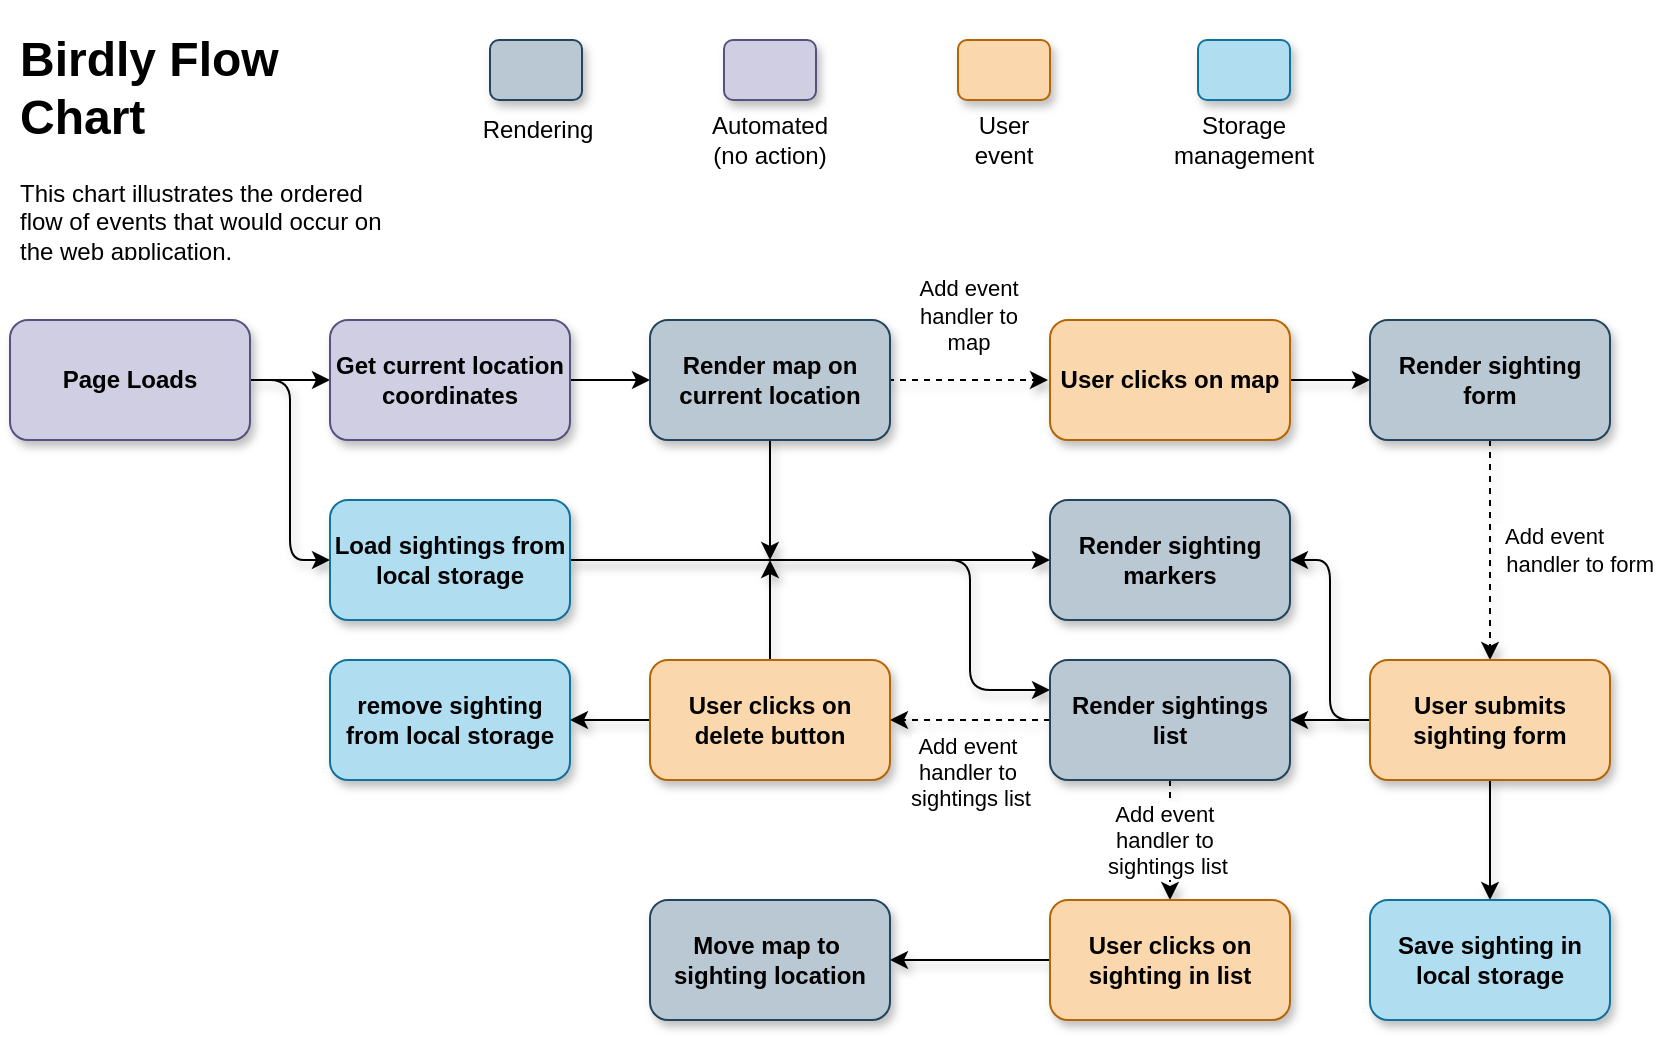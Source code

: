 <mxfile version="20.3.2" type="device"><diagram id="C5RBs43oDa-KdzZeNtuy" name="Page-1"><mxGraphModel dx="1103" dy="589" grid="1" gridSize="10" guides="1" tooltips="1" connect="1" arrows="1" fold="1" page="1" pageScale="1" pageWidth="827" pageHeight="1169" math="0" shadow="0"><root><mxCell id="WIyWlLk6GJQsqaUBKTNV-0"/><mxCell id="WIyWlLk6GJQsqaUBKTNV-1" parent="WIyWlLk6GJQsqaUBKTNV-0"/><mxCell id="jEsJSUZVa10eclIv1Hvv-6" style="edgeStyle=orthogonalEdgeStyle;rounded=0;orthogonalLoop=1;jettySize=auto;html=1;exitX=1;exitY=0.5;exitDx=0;exitDy=0;entryX=0;entryY=0.5;entryDx=0;entryDy=0;" edge="1" parent="WIyWlLk6GJQsqaUBKTNV-1" source="jEsJSUZVa10eclIv1Hvv-1" target="jEsJSUZVa10eclIv1Hvv-2"><mxGeometry relative="1" as="geometry"/></mxCell><mxCell id="jEsJSUZVa10eclIv1Hvv-15" style="edgeStyle=orthogonalEdgeStyle;rounded=1;jumpStyle=sharp;orthogonalLoop=1;jettySize=auto;html=1;exitX=1;exitY=0.5;exitDx=0;exitDy=0;entryX=0;entryY=0.5;entryDx=0;entryDy=0;shadow=1;" edge="1" parent="WIyWlLk6GJQsqaUBKTNV-1" source="jEsJSUZVa10eclIv1Hvv-1" target="jEsJSUZVa10eclIv1Hvv-14"><mxGeometry relative="1" as="geometry"/></mxCell><mxCell id="jEsJSUZVa10eclIv1Hvv-1" value="Page Loads" style="rounded=1;whiteSpace=wrap;html=1;shadow=1;fontStyle=1;fillColor=#d0cee2;strokeColor=#56517e;" vertex="1" parent="WIyWlLk6GJQsqaUBKTNV-1"><mxGeometry x="120" y="190" width="120" height="60" as="geometry"/></mxCell><mxCell id="jEsJSUZVa10eclIv1Hvv-7" style="edgeStyle=orthogonalEdgeStyle;rounded=0;orthogonalLoop=1;jettySize=auto;html=1;exitX=1;exitY=0.5;exitDx=0;exitDy=0;entryX=0;entryY=0.5;entryDx=0;entryDy=0;" edge="1" parent="WIyWlLk6GJQsqaUBKTNV-1" source="jEsJSUZVa10eclIv1Hvv-2" target="jEsJSUZVa10eclIv1Hvv-3"><mxGeometry relative="1" as="geometry"/></mxCell><mxCell id="jEsJSUZVa10eclIv1Hvv-2" value="&lt;b&gt;Get current location coordinates&lt;/b&gt;" style="rounded=1;whiteSpace=wrap;html=1;shadow=1;fillColor=#d0cee2;strokeColor=#56517e;" vertex="1" parent="WIyWlLk6GJQsqaUBKTNV-1"><mxGeometry x="280" y="190" width="120" height="60" as="geometry"/></mxCell><mxCell id="jEsJSUZVa10eclIv1Hvv-9" value="Add event&lt;br&gt;handler to&lt;br&gt;map" style="edgeStyle=orthogonalEdgeStyle;rounded=0;orthogonalLoop=1;jettySize=auto;html=1;exitX=1;exitY=0.5;exitDx=0;exitDy=0;entryX=0;entryY=0.5;entryDx=0;entryDy=0;shadow=1;jumpStyle=sharp;dashed=1;verticalAlign=bottom;horizontal=1;" edge="1" parent="WIyWlLk6GJQsqaUBKTNV-1"><mxGeometry y="10" relative="1" as="geometry"><mxPoint x="559" y="220" as="sourcePoint"/><mxPoint x="639" y="220" as="targetPoint"/><mxPoint as="offset"/></mxGeometry></mxCell><mxCell id="jEsJSUZVa10eclIv1Hvv-32" style="edgeStyle=orthogonalEdgeStyle;rounded=1;jumpStyle=sharp;orthogonalLoop=1;jettySize=auto;html=1;exitX=0.5;exitY=1;exitDx=0;exitDy=0;shadow=1;" edge="1" parent="WIyWlLk6GJQsqaUBKTNV-1" source="jEsJSUZVa10eclIv1Hvv-3"><mxGeometry relative="1" as="geometry"><mxPoint x="500" y="310" as="targetPoint"/></mxGeometry></mxCell><mxCell id="jEsJSUZVa10eclIv1Hvv-3" value="&lt;b&gt;Render map on current location&lt;/b&gt;" style="rounded=1;whiteSpace=wrap;html=1;shadow=1;fillColor=#bac8d3;strokeColor=#23445d;" vertex="1" parent="WIyWlLk6GJQsqaUBKTNV-1"><mxGeometry x="440" y="190" width="120" height="60" as="geometry"/></mxCell><mxCell id="jEsJSUZVa10eclIv1Hvv-4" value="&lt;h1&gt;Birdly Flow Chart&lt;/h1&gt;&lt;p&gt;This chart illustrates the ordered flow of events that would occur on the web application.&lt;/p&gt;" style="text;html=1;strokeColor=none;fillColor=none;spacing=5;spacingTop=-20;whiteSpace=wrap;overflow=hidden;rounded=0;shadow=1;" vertex="1" parent="WIyWlLk6GJQsqaUBKTNV-1"><mxGeometry x="120" y="40" width="190" height="120" as="geometry"/></mxCell><mxCell id="jEsJSUZVa10eclIv1Hvv-23" style="edgeStyle=orthogonalEdgeStyle;rounded=1;jumpStyle=sharp;orthogonalLoop=1;jettySize=auto;html=1;exitX=1;exitY=0.5;exitDx=0;exitDy=0;shadow=1;" edge="1" parent="WIyWlLk6GJQsqaUBKTNV-1" source="jEsJSUZVa10eclIv1Hvv-8" target="jEsJSUZVa10eclIv1Hvv-17"><mxGeometry relative="1" as="geometry"/></mxCell><mxCell id="jEsJSUZVa10eclIv1Hvv-8" value="User clicks on map" style="rounded=1;whiteSpace=wrap;html=1;shadow=1;fillColor=#fad7ac;strokeColor=#b46504;fontStyle=1" vertex="1" parent="WIyWlLk6GJQsqaUBKTNV-1"><mxGeometry x="640" y="190" width="120" height="60" as="geometry"/></mxCell><mxCell id="jEsJSUZVa10eclIv1Hvv-30" style="edgeStyle=orthogonalEdgeStyle;rounded=1;jumpStyle=sharp;orthogonalLoop=1;jettySize=auto;html=1;exitX=1;exitY=0.5;exitDx=0;exitDy=0;entryX=0;entryY=0.5;entryDx=0;entryDy=0;shadow=1;" edge="1" parent="WIyWlLk6GJQsqaUBKTNV-1" source="jEsJSUZVa10eclIv1Hvv-14" target="jEsJSUZVa10eclIv1Hvv-16"><mxGeometry relative="1" as="geometry"/></mxCell><mxCell id="jEsJSUZVa10eclIv1Hvv-36" style="edgeStyle=orthogonalEdgeStyle;rounded=1;jumpStyle=sharp;orthogonalLoop=1;jettySize=auto;html=1;exitX=1;exitY=0.5;exitDx=0;exitDy=0;entryX=0;entryY=0.25;entryDx=0;entryDy=0;shadow=1;" edge="1" parent="WIyWlLk6GJQsqaUBKTNV-1" source="jEsJSUZVa10eclIv1Hvv-14" target="jEsJSUZVa10eclIv1Hvv-19"><mxGeometry relative="1" as="geometry"><Array as="points"><mxPoint x="600" y="310"/><mxPoint x="600" y="375"/></Array></mxGeometry></mxCell><mxCell id="jEsJSUZVa10eclIv1Hvv-14" value="&lt;b&gt;Load sightings from local storage&lt;/b&gt;" style="rounded=1;whiteSpace=wrap;html=1;shadow=1;fillColor=#b1ddf0;strokeColor=#10739e;" vertex="1" parent="WIyWlLk6GJQsqaUBKTNV-1"><mxGeometry x="280" y="280" width="120" height="60" as="geometry"/></mxCell><mxCell id="jEsJSUZVa10eclIv1Hvv-16" value="&lt;b&gt;Render sighting markers&lt;/b&gt;" style="rounded=1;whiteSpace=wrap;html=1;shadow=1;fillColor=#bac8d3;strokeColor=#23445d;" vertex="1" parent="WIyWlLk6GJQsqaUBKTNV-1"><mxGeometry x="640" y="280" width="120" height="60" as="geometry"/></mxCell><mxCell id="jEsJSUZVa10eclIv1Hvv-24" value="&amp;nbsp; Add event&lt;br&gt;&amp;nbsp; handler to form" style="edgeStyle=orthogonalEdgeStyle;rounded=1;jumpStyle=sharp;orthogonalLoop=1;jettySize=auto;html=1;exitX=0.5;exitY=1;exitDx=0;exitDy=0;shadow=1;dashed=1;verticalAlign=middle;horizontal=1;labelPosition=right;verticalLabelPosition=middle;align=left;" edge="1" parent="WIyWlLk6GJQsqaUBKTNV-1" source="jEsJSUZVa10eclIv1Hvv-17" target="jEsJSUZVa10eclIv1Hvv-18"><mxGeometry relative="1" as="geometry"/></mxCell><mxCell id="jEsJSUZVa10eclIv1Hvv-17" value="&lt;b&gt;Render sighting form&lt;/b&gt;" style="rounded=1;whiteSpace=wrap;html=1;shadow=1;fillColor=#bac8d3;strokeColor=#23445d;" vertex="1" parent="WIyWlLk6GJQsqaUBKTNV-1"><mxGeometry x="800" y="190" width="120" height="60" as="geometry"/></mxCell><mxCell id="jEsJSUZVa10eclIv1Hvv-34" style="edgeStyle=orthogonalEdgeStyle;rounded=1;jumpStyle=sharp;orthogonalLoop=1;jettySize=auto;html=1;exitX=0.5;exitY=1;exitDx=0;exitDy=0;entryX=0.5;entryY=0;entryDx=0;entryDy=0;shadow=1;" edge="1" parent="WIyWlLk6GJQsqaUBKTNV-1" source="jEsJSUZVa10eclIv1Hvv-18" target="jEsJSUZVa10eclIv1Hvv-20"><mxGeometry relative="1" as="geometry"/></mxCell><mxCell id="jEsJSUZVa10eclIv1Hvv-41" style="edgeStyle=orthogonalEdgeStyle;rounded=1;jumpStyle=sharp;orthogonalLoop=1;jettySize=auto;html=1;exitX=0;exitY=0.5;exitDx=0;exitDy=0;entryX=1;entryY=0.5;entryDx=0;entryDy=0;shadow=1;" edge="1" parent="WIyWlLk6GJQsqaUBKTNV-1" source="jEsJSUZVa10eclIv1Hvv-18" target="jEsJSUZVa10eclIv1Hvv-19"><mxGeometry relative="1" as="geometry"/></mxCell><mxCell id="jEsJSUZVa10eclIv1Hvv-42" style="edgeStyle=orthogonalEdgeStyle;rounded=1;jumpStyle=sharp;orthogonalLoop=1;jettySize=auto;html=1;exitX=0;exitY=0.5;exitDx=0;exitDy=0;entryX=1;entryY=0.5;entryDx=0;entryDy=0;shadow=1;" edge="1" parent="WIyWlLk6GJQsqaUBKTNV-1" source="jEsJSUZVa10eclIv1Hvv-18" target="jEsJSUZVa10eclIv1Hvv-16"><mxGeometry relative="1" as="geometry"/></mxCell><mxCell id="jEsJSUZVa10eclIv1Hvv-18" value="&lt;b&gt;User submits sighting form&lt;/b&gt;" style="rounded=1;whiteSpace=wrap;html=1;shadow=1;fillColor=#fad7ac;strokeColor=#b46504;" vertex="1" parent="WIyWlLk6GJQsqaUBKTNV-1"><mxGeometry x="800" y="360" width="120" height="60" as="geometry"/></mxCell><mxCell id="jEsJSUZVa10eclIv1Hvv-43" value="Add event&amp;nbsp;&amp;nbsp;&lt;br&gt;handler to&amp;nbsp;&amp;nbsp;&lt;br&gt;&amp;nbsp;sightings list&amp;nbsp;&amp;nbsp;" style="edgeStyle=orthogonalEdgeStyle;rounded=1;jumpStyle=sharp;orthogonalLoop=1;jettySize=auto;html=1;exitX=0.5;exitY=1;exitDx=0;exitDy=0;entryX=0.5;entryY=0;entryDx=0;entryDy=0;shadow=1;dashed=1;labelPosition=center;verticalLabelPosition=middle;align=center;verticalAlign=middle;" edge="1" parent="WIyWlLk6GJQsqaUBKTNV-1" source="jEsJSUZVa10eclIv1Hvv-19" target="jEsJSUZVa10eclIv1Hvv-21"><mxGeometry relative="1" as="geometry"><Array as="points"><mxPoint x="700" y="440"/><mxPoint x="700" y="440"/></Array></mxGeometry></mxCell><mxCell id="jEsJSUZVa10eclIv1Hvv-49" value="Add event&amp;nbsp;&lt;br&gt;handler to&amp;nbsp;&lt;br&gt;sightings list" style="edgeStyle=orthogonalEdgeStyle;rounded=1;jumpStyle=sharp;orthogonalLoop=1;jettySize=auto;html=1;exitX=0;exitY=0.5;exitDx=0;exitDy=0;entryX=1;entryY=0.5;entryDx=0;entryDy=0;shadow=1;dashed=1;verticalAlign=top;" edge="1" parent="WIyWlLk6GJQsqaUBKTNV-1" source="jEsJSUZVa10eclIv1Hvv-19" target="jEsJSUZVa10eclIv1Hvv-45"><mxGeometry relative="1" as="geometry"><Array as="points"/></mxGeometry></mxCell><mxCell id="jEsJSUZVa10eclIv1Hvv-19" value="&lt;b&gt;Render sightings list&lt;/b&gt;" style="rounded=1;whiteSpace=wrap;html=1;shadow=1;fillColor=#bac8d3;strokeColor=#23445d;" vertex="1" parent="WIyWlLk6GJQsqaUBKTNV-1"><mxGeometry x="640" y="360" width="120" height="60" as="geometry"/></mxCell><mxCell id="jEsJSUZVa10eclIv1Hvv-20" value="&lt;b&gt;Save sighting in local storage&lt;/b&gt;" style="rounded=1;whiteSpace=wrap;html=1;shadow=1;fillColor=#b1ddf0;strokeColor=#10739e;" vertex="1" parent="WIyWlLk6GJQsqaUBKTNV-1"><mxGeometry x="800" y="480" width="120" height="60" as="geometry"/></mxCell><mxCell id="jEsJSUZVa10eclIv1Hvv-44" style="edgeStyle=orthogonalEdgeStyle;rounded=1;jumpStyle=sharp;orthogonalLoop=1;jettySize=auto;html=1;exitX=0;exitY=0.5;exitDx=0;exitDy=0;entryX=1;entryY=0.5;entryDx=0;entryDy=0;shadow=1;" edge="1" parent="WIyWlLk6GJQsqaUBKTNV-1" source="jEsJSUZVa10eclIv1Hvv-21" target="jEsJSUZVa10eclIv1Hvv-22"><mxGeometry relative="1" as="geometry"/></mxCell><mxCell id="jEsJSUZVa10eclIv1Hvv-21" value="&lt;b&gt;User clicks on sighting in list&lt;/b&gt;" style="rounded=1;whiteSpace=wrap;html=1;shadow=1;fillColor=#fad7ac;strokeColor=#b46504;" vertex="1" parent="WIyWlLk6GJQsqaUBKTNV-1"><mxGeometry x="640" y="480" width="120" height="60" as="geometry"/></mxCell><mxCell id="jEsJSUZVa10eclIv1Hvv-22" value="&lt;b&gt;Move map to&amp;nbsp; sighting location&lt;/b&gt;" style="rounded=1;whiteSpace=wrap;html=1;shadow=1;fillColor=#bac8d3;strokeColor=#23445d;" vertex="1" parent="WIyWlLk6GJQsqaUBKTNV-1"><mxGeometry x="440" y="480" width="120" height="60" as="geometry"/></mxCell><mxCell id="jEsJSUZVa10eclIv1Hvv-52" style="edgeStyle=orthogonalEdgeStyle;rounded=1;jumpStyle=sharp;orthogonalLoop=1;jettySize=auto;html=1;exitX=0;exitY=0.5;exitDx=0;exitDy=0;entryX=1;entryY=0.5;entryDx=0;entryDy=0;shadow=1;" edge="1" parent="WIyWlLk6GJQsqaUBKTNV-1" source="jEsJSUZVa10eclIv1Hvv-45" target="jEsJSUZVa10eclIv1Hvv-46"><mxGeometry relative="1" as="geometry"/></mxCell><mxCell id="jEsJSUZVa10eclIv1Hvv-53" style="edgeStyle=orthogonalEdgeStyle;rounded=1;jumpStyle=sharp;orthogonalLoop=1;jettySize=auto;html=1;exitX=0.5;exitY=0;exitDx=0;exitDy=0;shadow=1;" edge="1" parent="WIyWlLk6GJQsqaUBKTNV-1" source="jEsJSUZVa10eclIv1Hvv-45"><mxGeometry relative="1" as="geometry"><mxPoint x="500" y="310" as="targetPoint"/></mxGeometry></mxCell><mxCell id="jEsJSUZVa10eclIv1Hvv-45" value="&lt;b&gt;User clicks on delete button&lt;/b&gt;" style="rounded=1;whiteSpace=wrap;html=1;shadow=1;fillColor=#fad7ac;strokeColor=#b46504;" vertex="1" parent="WIyWlLk6GJQsqaUBKTNV-1"><mxGeometry x="440" y="360" width="120" height="60" as="geometry"/></mxCell><mxCell id="jEsJSUZVa10eclIv1Hvv-46" value="&lt;b&gt;remove sighting from local storage&lt;/b&gt;" style="rounded=1;whiteSpace=wrap;html=1;shadow=1;fillColor=#b1ddf0;strokeColor=#10739e;" vertex="1" parent="WIyWlLk6GJQsqaUBKTNV-1"><mxGeometry x="280" y="360" width="120" height="60" as="geometry"/></mxCell><mxCell id="jEsJSUZVa10eclIv1Hvv-56" value="" style="rounded=1;whiteSpace=wrap;html=1;shadow=1;fillColor=#bac8d3;strokeColor=#23445d;" vertex="1" parent="WIyWlLk6GJQsqaUBKTNV-1"><mxGeometry x="360" y="50" width="46" height="30" as="geometry"/></mxCell><mxCell id="jEsJSUZVa10eclIv1Hvv-57" value="" style="rounded=1;whiteSpace=wrap;html=1;shadow=1;fillColor=#b1ddf0;strokeColor=#10739e;" vertex="1" parent="WIyWlLk6GJQsqaUBKTNV-1"><mxGeometry x="714" y="50" width="46" height="30" as="geometry"/></mxCell><mxCell id="jEsJSUZVa10eclIv1Hvv-58" value="" style="rounded=1;whiteSpace=wrap;html=1;shadow=1;fillColor=#fad7ac;strokeColor=#b46504;" vertex="1" parent="WIyWlLk6GJQsqaUBKTNV-1"><mxGeometry x="594" y="50" width="46" height="30" as="geometry"/></mxCell><mxCell id="jEsJSUZVa10eclIv1Hvv-59" value="" style="rounded=1;whiteSpace=wrap;html=1;shadow=1;fillColor=#d0cee2;strokeColor=#56517e;" vertex="1" parent="WIyWlLk6GJQsqaUBKTNV-1"><mxGeometry x="477" y="50" width="46" height="30" as="geometry"/></mxCell><mxCell id="jEsJSUZVa10eclIv1Hvv-61" value="Rendering" style="text;html=1;strokeColor=none;fillColor=none;align=center;verticalAlign=middle;whiteSpace=wrap;rounded=0;shadow=1;" vertex="1" parent="WIyWlLk6GJQsqaUBKTNV-1"><mxGeometry x="354" y="80" width="60" height="30" as="geometry"/></mxCell><mxCell id="jEsJSUZVa10eclIv1Hvv-62" value="Automated&lt;br&gt;(no action)" style="text;html=1;strokeColor=none;fillColor=none;align=center;verticalAlign=middle;whiteSpace=wrap;rounded=0;shadow=1;" vertex="1" parent="WIyWlLk6GJQsqaUBKTNV-1"><mxGeometry x="470" y="85" width="60" height="30" as="geometry"/></mxCell><mxCell id="jEsJSUZVa10eclIv1Hvv-63" value="User event" style="text;html=1;strokeColor=none;fillColor=none;align=center;verticalAlign=middle;whiteSpace=wrap;rounded=0;shadow=1;" vertex="1" parent="WIyWlLk6GJQsqaUBKTNV-1"><mxGeometry x="587" y="85" width="60" height="30" as="geometry"/></mxCell><mxCell id="jEsJSUZVa10eclIv1Hvv-64" value="Storage management" style="text;html=1;strokeColor=none;fillColor=none;align=center;verticalAlign=middle;whiteSpace=wrap;rounded=0;shadow=1;" vertex="1" parent="WIyWlLk6GJQsqaUBKTNV-1"><mxGeometry x="707" y="85" width="60" height="30" as="geometry"/></mxCell><mxCell id="jEsJSUZVa10eclIv1Hvv-65" value="" style="shape=image;html=1;verticalAlign=top;verticalLabelPosition=bottom;labelBackgroundColor=#ffffff;imageAspect=0;aspect=fixed;image=https://cdn3.iconfinder.com/data/icons/picons-social/57/03-twitter-128.png;shadow=1;imageBackground=none;fontColor=#FF3333;" vertex="1" parent="WIyWlLk6GJQsqaUBKTNV-1"><mxGeometry x="272" y="40" width="38" height="38" as="geometry"/></mxCell></root></mxGraphModel></diagram></mxfile>